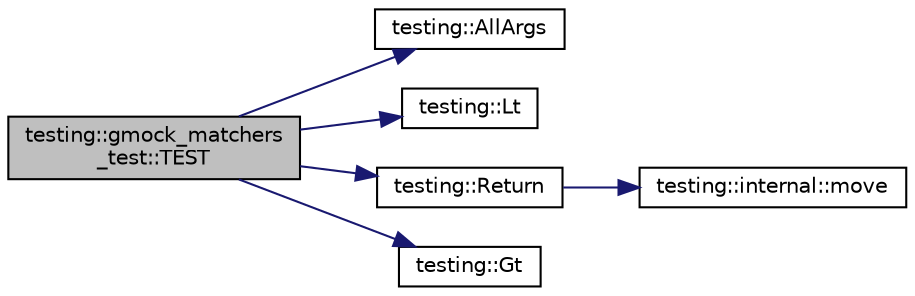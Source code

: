 digraph "testing::gmock_matchers_test::TEST"
{
  edge [fontname="Helvetica",fontsize="10",labelfontname="Helvetica",labelfontsize="10"];
  node [fontname="Helvetica",fontsize="10",shape=record];
  rankdir="LR";
  Node950 [label="testing::gmock_matchers\l_test::TEST",height=0.2,width=0.4,color="black", fillcolor="grey75", style="filled", fontcolor="black"];
  Node950 -> Node951 [color="midnightblue",fontsize="10",style="solid",fontname="Helvetica"];
  Node951 [label="testing::AllArgs",height=0.2,width=0.4,color="black", fillcolor="white", style="filled",URL="$d0/d75/namespacetesting.html#a2522e94b71f88fbfbbcf6942cd0c6ee0"];
  Node950 -> Node952 [color="midnightblue",fontsize="10",style="solid",fontname="Helvetica"];
  Node952 [label="testing::Lt",height=0.2,width=0.4,color="black", fillcolor="white", style="filled",URL="$d0/d75/namespacetesting.html#ad621459957a8bcdd3c256b7940ecbf99"];
  Node950 -> Node953 [color="midnightblue",fontsize="10",style="solid",fontname="Helvetica"];
  Node953 [label="testing::Return",height=0.2,width=0.4,color="black", fillcolor="white", style="filled",URL="$d0/d75/namespacetesting.html#af6d1c13e9376c77671e37545cd84359c"];
  Node953 -> Node954 [color="midnightblue",fontsize="10",style="solid",fontname="Helvetica"];
  Node954 [label="testing::internal::move",height=0.2,width=0.4,color="black", fillcolor="white", style="filled",URL="$d0/da7/namespacetesting_1_1internal.html#a0f6d06bf8c3093b9c22bb08723db201e"];
  Node950 -> Node955 [color="midnightblue",fontsize="10",style="solid",fontname="Helvetica"];
  Node955 [label="testing::Gt",height=0.2,width=0.4,color="black", fillcolor="white", style="filled",URL="$d0/d75/namespacetesting.html#a493fc1bafd7b3945ba06ace80e74b0d5"];
}

